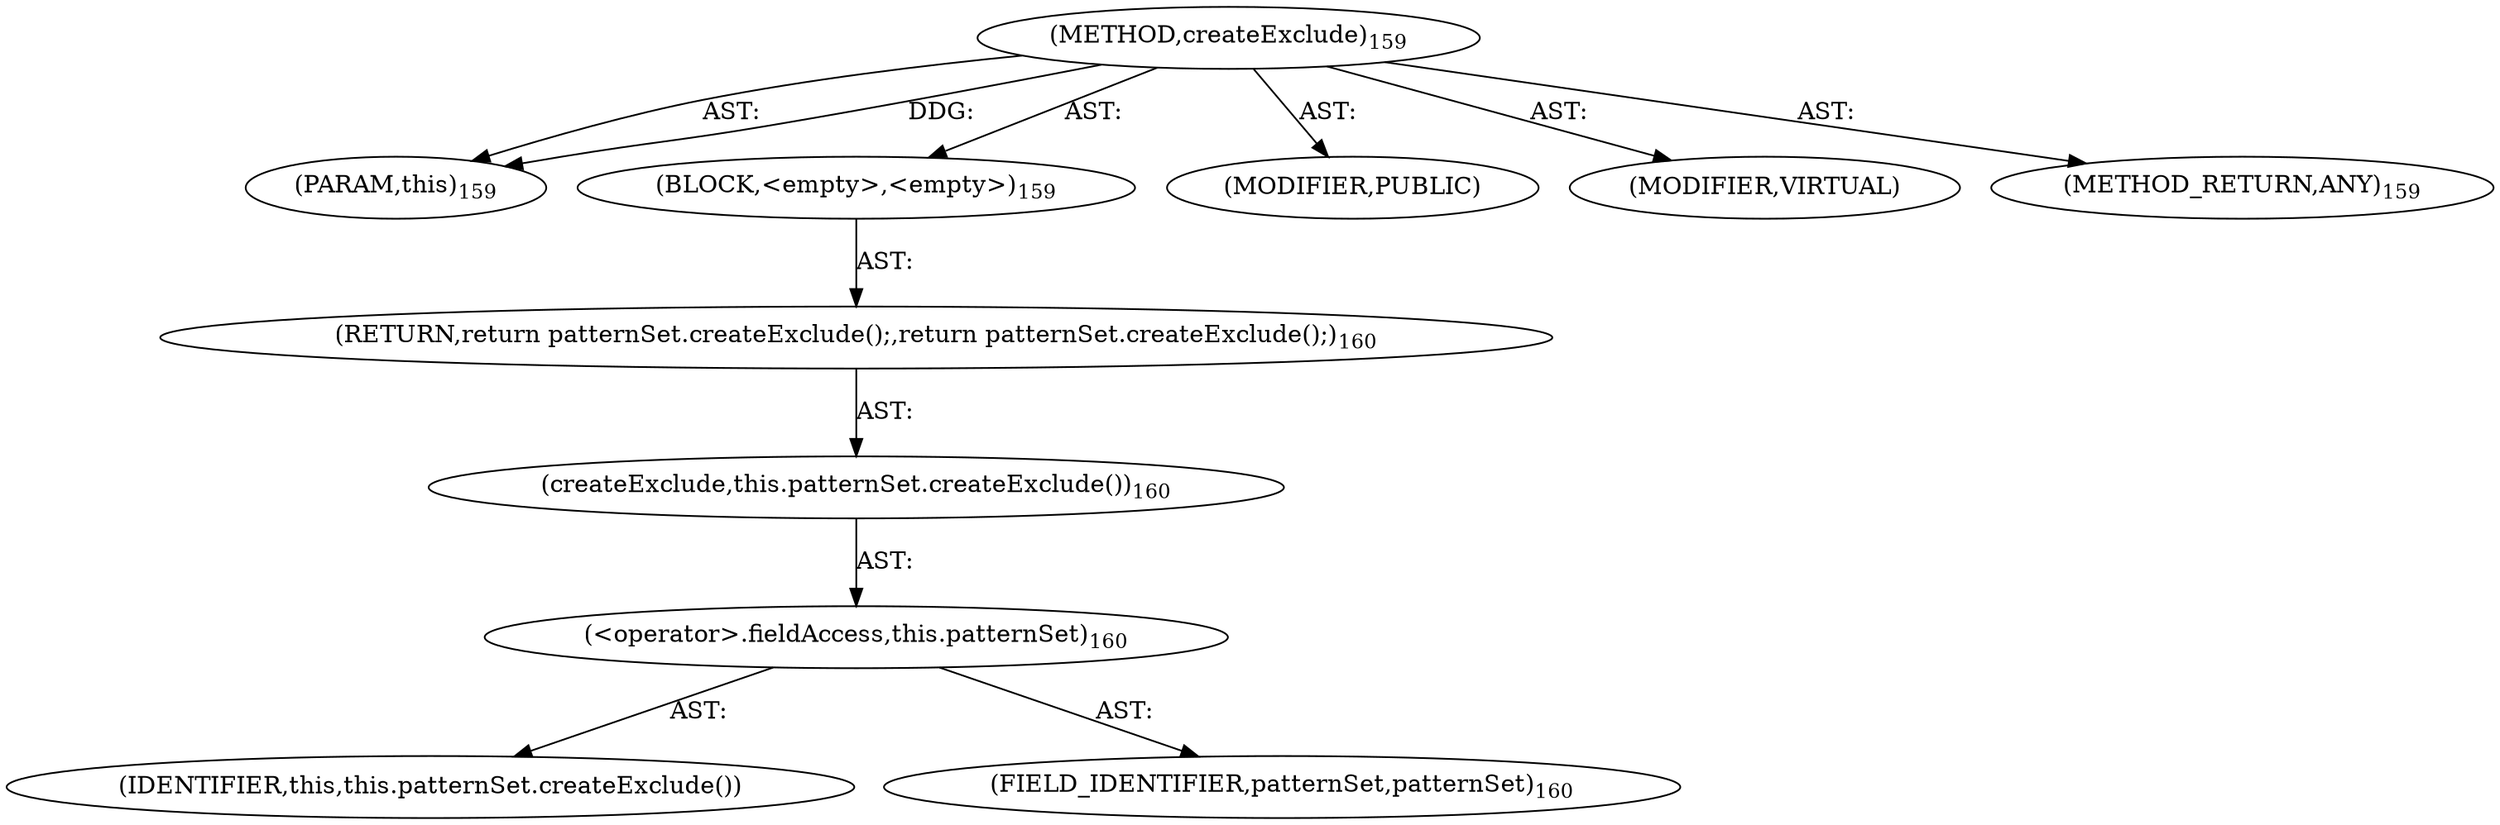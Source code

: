 digraph "createExclude" {  
"111669149696" [label = <(METHOD,createExclude)<SUB>159</SUB>> ]
"115964116995" [label = <(PARAM,this)<SUB>159</SUB>> ]
"25769803776" [label = <(BLOCK,&lt;empty&gt;,&lt;empty&gt;)<SUB>159</SUB>> ]
"146028888064" [label = <(RETURN,return patternSet.createExclude();,return patternSet.createExclude();)<SUB>160</SUB>> ]
"30064771072" [label = <(createExclude,this.patternSet.createExclude())<SUB>160</SUB>> ]
"30064771073" [label = <(&lt;operator&gt;.fieldAccess,this.patternSet)<SUB>160</SUB>> ]
"68719476742" [label = <(IDENTIFIER,this,this.patternSet.createExclude())> ]
"55834574848" [label = <(FIELD_IDENTIFIER,patternSet,patternSet)<SUB>160</SUB>> ]
"133143986184" [label = <(MODIFIER,PUBLIC)> ]
"133143986185" [label = <(MODIFIER,VIRTUAL)> ]
"128849018880" [label = <(METHOD_RETURN,ANY)<SUB>159</SUB>> ]
  "111669149696" -> "115964116995"  [ label = "AST: "] 
  "111669149696" -> "25769803776"  [ label = "AST: "] 
  "111669149696" -> "133143986184"  [ label = "AST: "] 
  "111669149696" -> "133143986185"  [ label = "AST: "] 
  "111669149696" -> "128849018880"  [ label = "AST: "] 
  "25769803776" -> "146028888064"  [ label = "AST: "] 
  "146028888064" -> "30064771072"  [ label = "AST: "] 
  "30064771072" -> "30064771073"  [ label = "AST: "] 
  "30064771073" -> "68719476742"  [ label = "AST: "] 
  "30064771073" -> "55834574848"  [ label = "AST: "] 
  "111669149696" -> "115964116995"  [ label = "DDG: "] 
}
